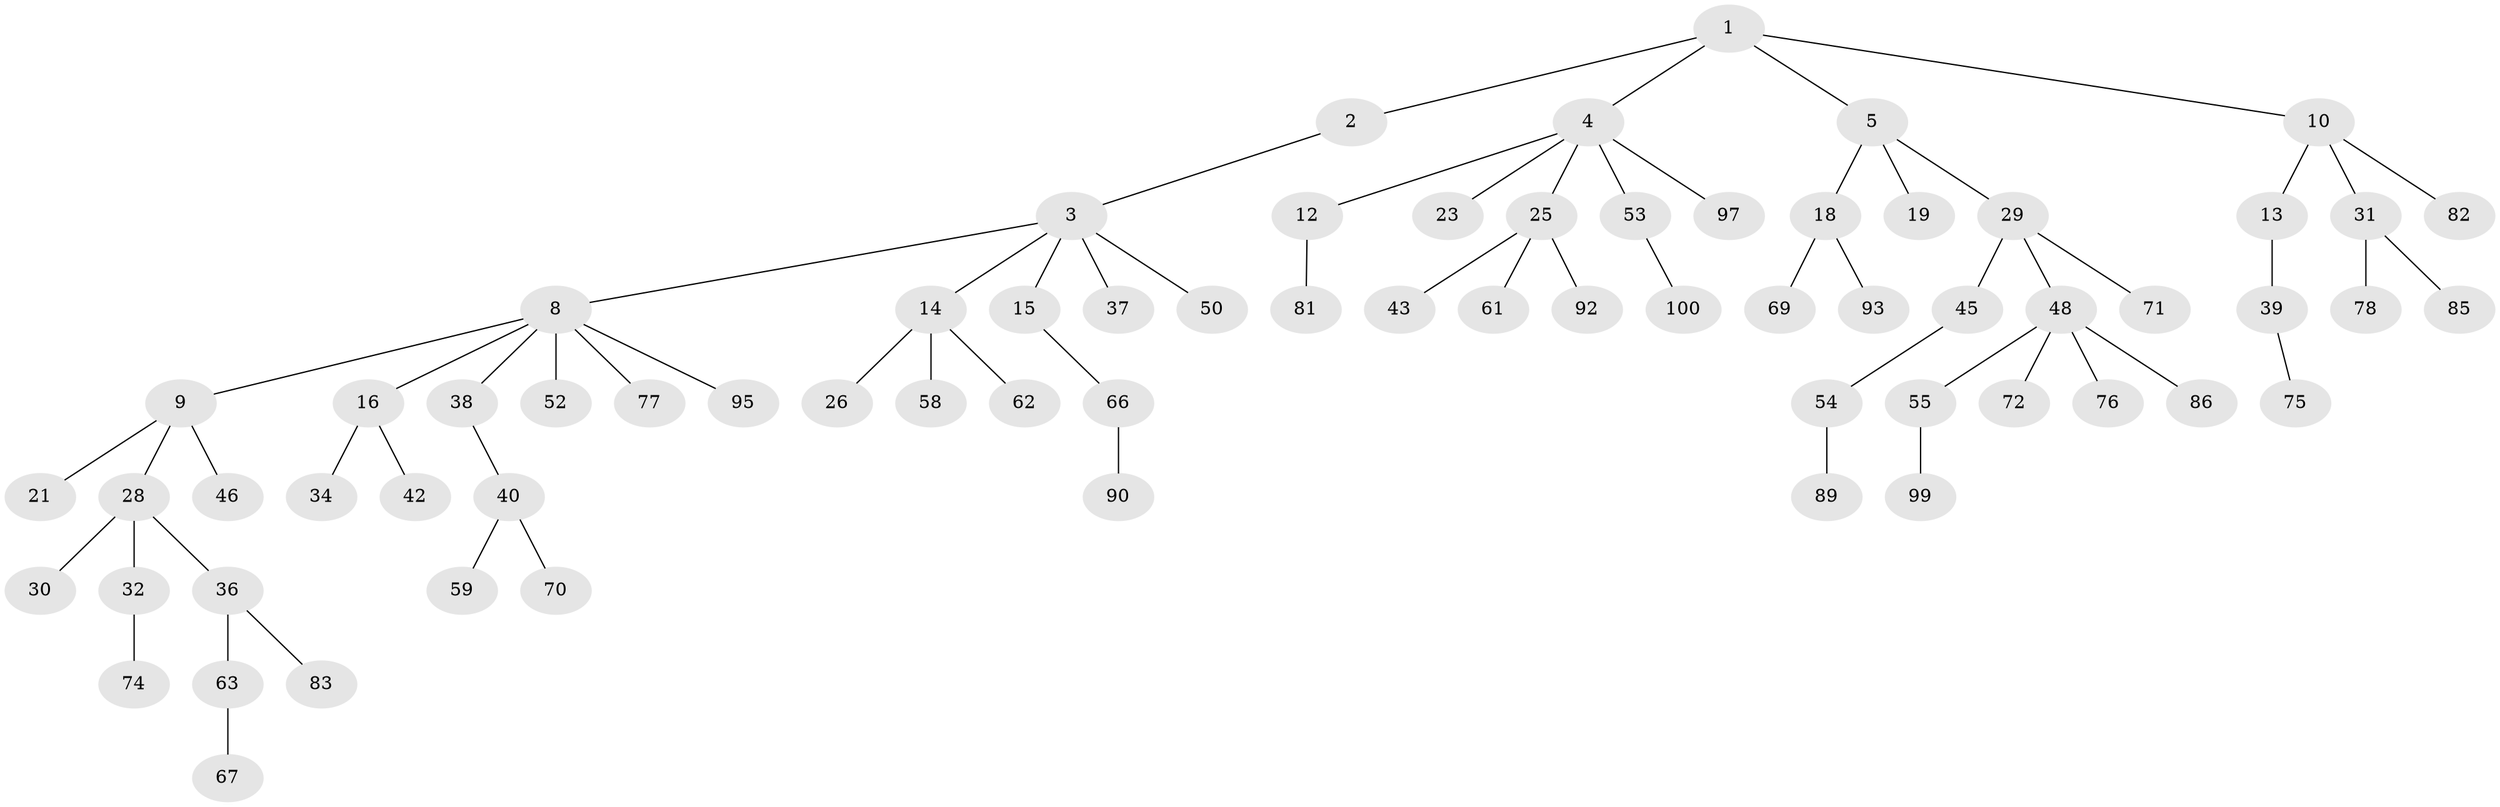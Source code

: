 // original degree distribution, {5: 0.04, 3: 0.12, 6: 0.01, 4: 0.07, 2: 0.25, 8: 0.01, 1: 0.5}
// Generated by graph-tools (version 1.1) at 2025/38/02/21/25 10:38:55]
// undirected, 69 vertices, 68 edges
graph export_dot {
graph [start="1"]
  node [color=gray90,style=filled];
  1 [super="+17"];
  2 [super="+35"];
  3 [super="+11"];
  4 [super="+7"];
  5 [super="+6"];
  8 [super="+33"];
  9 [super="+24"];
  10 [super="+91"];
  12;
  13 [super="+47"];
  14 [super="+20"];
  15;
  16 [super="+84"];
  18 [super="+27"];
  19 [super="+22"];
  21 [super="+98"];
  23;
  25 [super="+65"];
  26 [super="+41"];
  28;
  29 [super="+44"];
  30 [super="+49"];
  31 [super="+56"];
  32;
  34;
  36 [super="+60"];
  37;
  38;
  39 [super="+57"];
  40 [super="+68"];
  42;
  43;
  45 [super="+87"];
  46 [super="+94"];
  48 [super="+51"];
  50;
  52;
  53 [super="+73"];
  54;
  55 [super="+79"];
  58;
  59;
  61;
  62;
  63 [super="+64"];
  66 [super="+88"];
  67;
  69;
  70;
  71;
  72;
  74;
  75;
  76;
  77 [super="+80"];
  78 [super="+96"];
  81;
  82;
  83;
  85;
  86;
  89;
  90;
  92;
  93;
  95;
  97;
  99;
  100;
  1 -- 2;
  1 -- 4;
  1 -- 5;
  1 -- 10;
  2 -- 3;
  3 -- 8;
  3 -- 14;
  3 -- 15;
  3 -- 37;
  3 -- 50;
  4 -- 12;
  4 -- 23;
  4 -- 97;
  4 -- 25;
  4 -- 53;
  5 -- 18;
  5 -- 29;
  5 -- 19;
  8 -- 9;
  8 -- 16;
  8 -- 38;
  8 -- 52;
  8 -- 77;
  8 -- 95;
  9 -- 21;
  9 -- 28;
  9 -- 46;
  10 -- 13;
  10 -- 31;
  10 -- 82;
  12 -- 81;
  13 -- 39;
  14 -- 58;
  14 -- 62;
  14 -- 26;
  15 -- 66;
  16 -- 34;
  16 -- 42;
  18 -- 69;
  18 -- 93;
  25 -- 43;
  25 -- 61;
  25 -- 92;
  28 -- 30;
  28 -- 32;
  28 -- 36;
  29 -- 48;
  29 -- 71;
  29 -- 45;
  31 -- 78;
  31 -- 85;
  32 -- 74;
  36 -- 83;
  36 -- 63;
  38 -- 40;
  39 -- 75;
  40 -- 59;
  40 -- 70;
  45 -- 54;
  48 -- 55;
  48 -- 76;
  48 -- 86;
  48 -- 72;
  53 -- 100;
  54 -- 89;
  55 -- 99;
  63 -- 67;
  66 -- 90;
}
